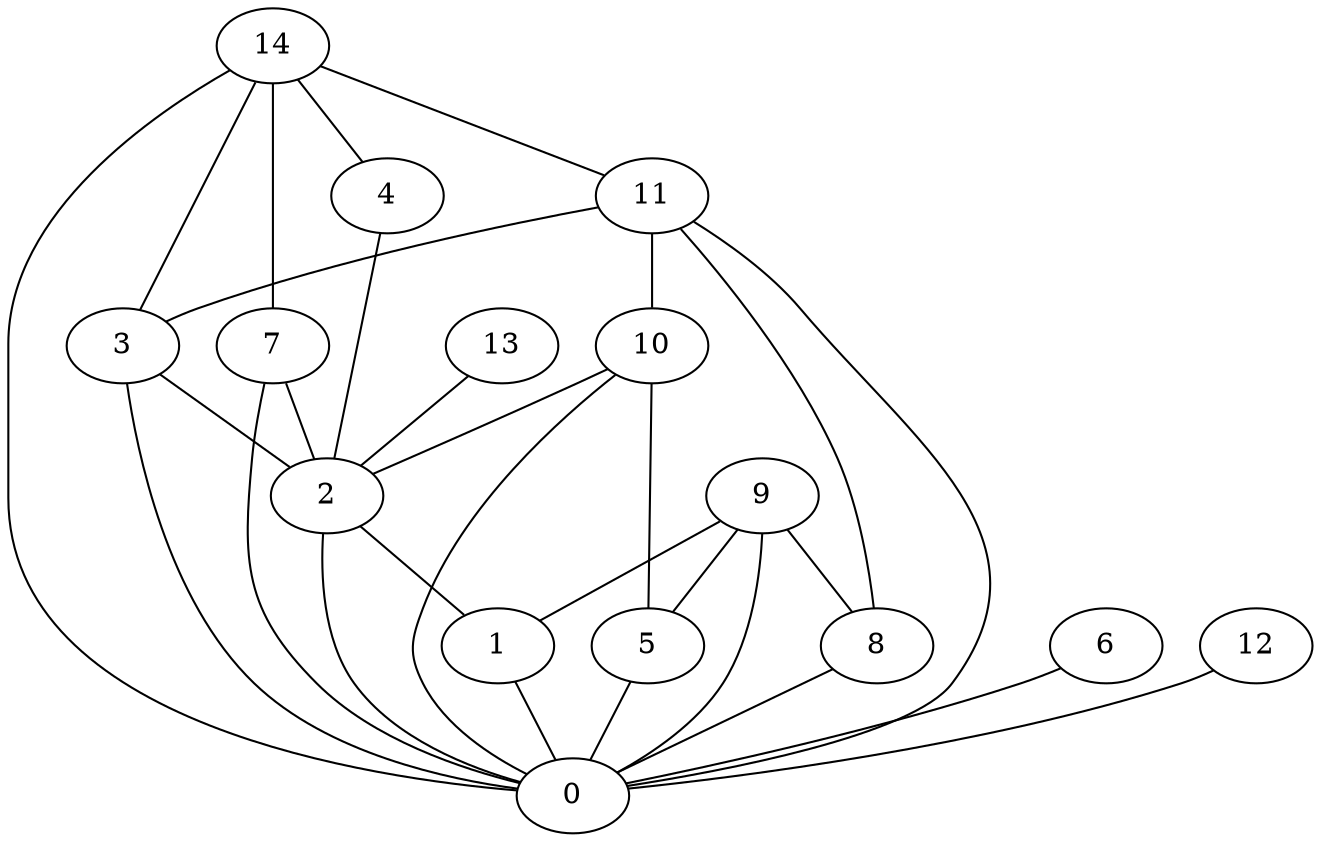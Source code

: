 digraph "sensornet-topology" {
label = "";
rankdir="BT";"0"->"1" [arrowhead = "both"] 
"0"->"2" [arrowhead = "both"] 
"0"->"3" [arrowhead = "both"] 
"0"->"5" [arrowhead = "both"] 
"0"->"6" [arrowhead = "both"] 
"0"->"7" [arrowhead = "both"] 
"0"->"8" [arrowhead = "both"] 
"0"->"9" [arrowhead = "both"] 
"0"->"10" [arrowhead = "both"] 
"0"->"11" [arrowhead = "both"] 
"0"->"12" [arrowhead = "both"] 
"0"->"14" [arrowhead = "both"] 
"1"->"2" [arrowhead = "both"] 
"1"->"9" [arrowhead = "both"] 
"2"->"3" [arrowhead = "both"] 
"2"->"4" [arrowhead = "both"] 
"2"->"7" [arrowhead = "both"] 
"2"->"10" [arrowhead = "both"] 
"2"->"13" [arrowhead = "both"] 
"3"->"11" [arrowhead = "both"] 
"3"->"14" [arrowhead = "both"] 
"4"->"14" [arrowhead = "both"] 
"5"->"9" [arrowhead = "both"] 
"5"->"10" [arrowhead = "both"] 
"7"->"14" [arrowhead = "both"] 
"8"->"9" [arrowhead = "both"] 
"8"->"11" [arrowhead = "both"] 
"10"->"11" [arrowhead = "both"] 
"11"->"14" [arrowhead = "both"] 
}